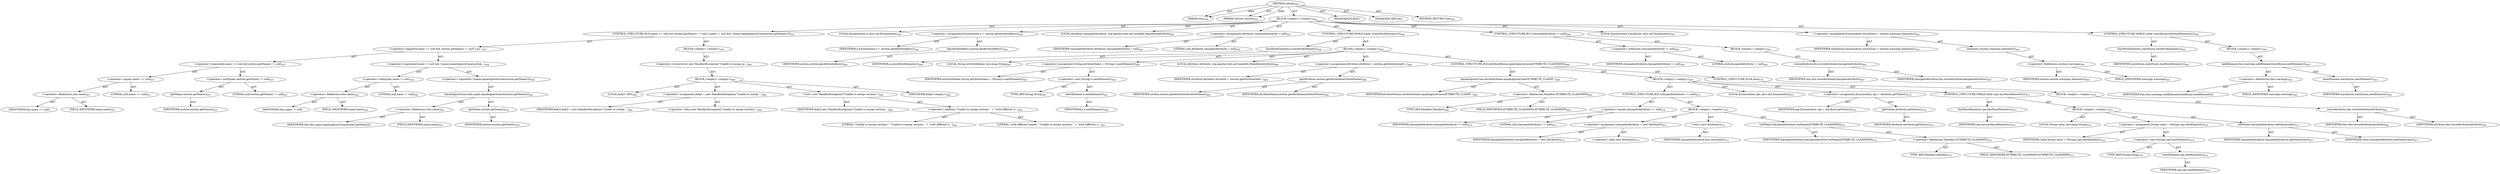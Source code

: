 digraph "merge" {  
"111669149715" [label = <(METHOD,merge)<SUB>456</SUB>> ]
"115964117003" [label = <(PARAM,this)<SUB>456</SUB>> ]
"115964117038" [label = <(PARAM,Section section)<SUB>456</SUB>> ]
"25769803821" [label = <(BLOCK,&lt;empty&gt;,&lt;empty&gt;)<SUB>456</SUB>> ]
"47244640279" [label = <(CONTROL_STRUCTURE,IF,if (name == null &amp;&amp; section.getName() != null || name != null &amp;&amp; !(name.equalsIgnoreCase(section.getName()))))<SUB>457</SUB>> ]
"30064771279" [label = <(&lt;operator&gt;.logicalOr,name == null &amp;&amp; section.getName() != null || na...)<SUB>457</SUB>> ]
"30064771280" [label = <(&lt;operator&gt;.logicalAnd,name == null &amp;&amp; section.getName() != null)<SUB>457</SUB>> ]
"30064771281" [label = <(&lt;operator&gt;.equals,name == null)<SUB>457</SUB>> ]
"30064771282" [label = <(&lt;operator&gt;.fieldAccess,this.name)<SUB>457</SUB>> ]
"68719476910" [label = <(IDENTIFIER,this,name == null)> ]
"55834574895" [label = <(FIELD_IDENTIFIER,name,name)<SUB>457</SUB>> ]
"90194313268" [label = <(LITERAL,null,name == null)<SUB>457</SUB>> ]
"30064771283" [label = <(&lt;operator&gt;.notEquals,section.getName() != null)<SUB>457</SUB>> ]
"30064771284" [label = <(getName,section.getName())<SUB>457</SUB>> ]
"68719476911" [label = <(IDENTIFIER,section,section.getName())<SUB>457</SUB>> ]
"90194313269" [label = <(LITERAL,null,section.getName() != null)<SUB>457</SUB>> ]
"30064771285" [label = <(&lt;operator&gt;.logicalAnd,name != null &amp;&amp; !(name.equalsIgnoreCase(section...)<SUB>458</SUB>> ]
"30064771286" [label = <(&lt;operator&gt;.notEquals,name != null)<SUB>458</SUB>> ]
"30064771287" [label = <(&lt;operator&gt;.fieldAccess,this.name)<SUB>458</SUB>> ]
"68719476912" [label = <(IDENTIFIER,this,name != null)> ]
"55834574896" [label = <(FIELD_IDENTIFIER,name,name)<SUB>458</SUB>> ]
"90194313270" [label = <(LITERAL,null,name != null)<SUB>458</SUB>> ]
"30064771288" [label = <(&lt;operator&gt;.logicalNot,!(name.equalsIgnoreCase(section.getName())))<SUB>459</SUB>> ]
"30064771289" [label = <(equalsIgnoreCase,this.name.equalsIgnoreCase(section.getName()))<SUB>459</SUB>> ]
"30064771290" [label = <(&lt;operator&gt;.fieldAccess,this.name)<SUB>459</SUB>> ]
"68719476913" [label = <(IDENTIFIER,this,this.name.equalsIgnoreCase(section.getName()))> ]
"55834574897" [label = <(FIELD_IDENTIFIER,name,name)<SUB>459</SUB>> ]
"30064771291" [label = <(getName,section.getName())<SUB>459</SUB>> ]
"68719476914" [label = <(IDENTIFIER,section,section.getName())<SUB>459</SUB>> ]
"25769803822" [label = <(BLOCK,&lt;empty&gt;,&lt;empty&gt;)<SUB>459</SUB>> ]
"30064771292" [label = <(&lt;operator&gt;.throw,throw new ManifestException(&quot;Unable to merge se...)<SUB>460</SUB>> ]
"25769803823" [label = <(BLOCK,&lt;empty&gt;,&lt;empty&gt;)<SUB>460</SUB>> ]
"94489280531" [label = <(LOCAL,$obj3: ANY)<SUB>460</SUB>> ]
"30064771293" [label = <(&lt;operator&gt;.assignment,$obj3 = new ManifestException(&quot;Unable to merge ...)<SUB>460</SUB>> ]
"68719476915" [label = <(IDENTIFIER,$obj3,$obj3 = new ManifestException(&quot;Unable to merge ...)<SUB>460</SUB>> ]
"30064771294" [label = <(&lt;operator&gt;.alloc,new ManifestException(&quot;Unable to merge sections...)<SUB>460</SUB>> ]
"30064771295" [label = <(&lt;init&gt;,new ManifestException(&quot;Unable to merge sections...)<SUB>460</SUB>> ]
"68719476916" [label = <(IDENTIFIER,$obj3,new ManifestException(&quot;Unable to merge sections...)<SUB>460</SUB>> ]
"30064771296" [label = <(&lt;operator&gt;.addition,&quot;Unable to merge sections &quot; + &quot;with different n...)<SUB>460</SUB>> ]
"90194313271" [label = <(LITERAL,&quot;Unable to merge sections &quot;,&quot;Unable to merge sections &quot; + &quot;with different n...)<SUB>460</SUB>> ]
"90194313272" [label = <(LITERAL,&quot;with different names&quot;,&quot;Unable to merge sections &quot; + &quot;with different n...)<SUB>461</SUB>> ]
"68719476917" [label = <(IDENTIFIER,$obj3,&lt;empty&gt;)<SUB>460</SUB>> ]
"94489280532" [label = <(LOCAL,Enumeration e: java.util.Enumeration)<SUB>464</SUB>> ]
"30064771297" [label = <(&lt;operator&gt;.assignment,Enumeration e = section.getAttributeKeys())<SUB>464</SUB>> ]
"68719476918" [label = <(IDENTIFIER,e,Enumeration e = section.getAttributeKeys())<SUB>464</SUB>> ]
"30064771298" [label = <(getAttributeKeys,section.getAttributeKeys())<SUB>464</SUB>> ]
"68719476919" [label = <(IDENTIFIER,section,section.getAttributeKeys())<SUB>464</SUB>> ]
"94489280533" [label = <(LOCAL,Attribute classpathAttribute: org.apache.tools.ant.taskdefs.Manifest$Attribute)<SUB>465</SUB>> ]
"30064771299" [label = <(&lt;operator&gt;.assignment,Attribute classpathAttribute = null)<SUB>465</SUB>> ]
"68719476920" [label = <(IDENTIFIER,classpathAttribute,Attribute classpathAttribute = null)<SUB>465</SUB>> ]
"90194313273" [label = <(LITERAL,null,Attribute classpathAttribute = null)<SUB>465</SUB>> ]
"47244640280" [label = <(CONTROL_STRUCTURE,WHILE,while (e.hasMoreElements()))<SUB>466</SUB>> ]
"30064771300" [label = <(hasMoreElements,e.hasMoreElements())<SUB>466</SUB>> ]
"68719476921" [label = <(IDENTIFIER,e,e.hasMoreElements())<SUB>466</SUB>> ]
"25769803824" [label = <(BLOCK,&lt;empty&gt;,&lt;empty&gt;)<SUB>466</SUB>> ]
"94489280534" [label = <(LOCAL,String attributeName: java.lang.String)<SUB>467</SUB>> ]
"30064771301" [label = <(&lt;operator&gt;.assignment,String attributeName = (String) e.nextElement())<SUB>467</SUB>> ]
"68719476922" [label = <(IDENTIFIER,attributeName,String attributeName = (String) e.nextElement())<SUB>467</SUB>> ]
"30064771302" [label = <(&lt;operator&gt;.cast,(String) e.nextElement())<SUB>467</SUB>> ]
"180388626441" [label = <(TYPE_REF,String,String)<SUB>467</SUB>> ]
"30064771303" [label = <(nextElement,e.nextElement())<SUB>467</SUB>> ]
"68719476923" [label = <(IDENTIFIER,e,e.nextElement())<SUB>467</SUB>> ]
"94489280535" [label = <(LOCAL,Attribute attribute: org.apache.tools.ant.taskdefs.Manifest$Attribute)<SUB>468</SUB>> ]
"30064771304" [label = <(&lt;operator&gt;.assignment,Attribute attribute = section.getAttribute(attr...)<SUB>468</SUB>> ]
"68719476924" [label = <(IDENTIFIER,attribute,Attribute attribute = section.getAttribute(attr...)<SUB>468</SUB>> ]
"30064771305" [label = <(getAttribute,section.getAttribute(attributeName))<SUB>468</SUB>> ]
"68719476925" [label = <(IDENTIFIER,section,section.getAttribute(attributeName))<SUB>468</SUB>> ]
"68719476926" [label = <(IDENTIFIER,attributeName,section.getAttribute(attributeName))<SUB>468</SUB>> ]
"47244640281" [label = <(CONTROL_STRUCTURE,IF,if (attributeName.equalsIgnoreCase(ATTRIBUTE_CLASSPATH)))<SUB>469</SUB>> ]
"30064771306" [label = <(equalsIgnoreCase,attributeName.equalsIgnoreCase(ATTRIBUTE_CLASSP...)<SUB>469</SUB>> ]
"68719476927" [label = <(IDENTIFIER,attributeName,attributeName.equalsIgnoreCase(ATTRIBUTE_CLASSP...)<SUB>469</SUB>> ]
"30064771307" [label = <(&lt;operator&gt;.fieldAccess,Manifest.ATTRIBUTE_CLASSPATH)<SUB>469</SUB>> ]
"180388626442" [label = <(TYPE_REF,Manifest,Manifest)<SUB>469</SUB>> ]
"55834574898" [label = <(FIELD_IDENTIFIER,ATTRIBUTE_CLASSPATH,ATTRIBUTE_CLASSPATH)<SUB>469</SUB>> ]
"25769803825" [label = <(BLOCK,&lt;empty&gt;,&lt;empty&gt;)<SUB>469</SUB>> ]
"47244640282" [label = <(CONTROL_STRUCTURE,IF,if (classpathAttribute == null))<SUB>470</SUB>> ]
"30064771308" [label = <(&lt;operator&gt;.equals,classpathAttribute == null)<SUB>470</SUB>> ]
"68719476928" [label = <(IDENTIFIER,classpathAttribute,classpathAttribute == null)<SUB>470</SUB>> ]
"90194313274" [label = <(LITERAL,null,classpathAttribute == null)<SUB>470</SUB>> ]
"25769803826" [label = <(BLOCK,&lt;empty&gt;,&lt;empty&gt;)<SUB>470</SUB>> ]
"30064771309" [label = <(&lt;operator&gt;.assignment,classpathAttribute = new Attribute())<SUB>471</SUB>> ]
"68719476929" [label = <(IDENTIFIER,classpathAttribute,classpathAttribute = new Attribute())<SUB>471</SUB>> ]
"30064771310" [label = <(&lt;operator&gt;.alloc,new Attribute())<SUB>471</SUB>> ]
"30064771311" [label = <(&lt;init&gt;,new Attribute())<SUB>471</SUB>> ]
"68719476930" [label = <(IDENTIFIER,classpathAttribute,new Attribute())<SUB>471</SUB>> ]
"30064771312" [label = <(setName,classpathAttribute.setName(ATTRIBUTE_CLASSPATH))<SUB>472</SUB>> ]
"68719476931" [label = <(IDENTIFIER,classpathAttribute,classpathAttribute.setName(ATTRIBUTE_CLASSPATH))<SUB>472</SUB>> ]
"30064771313" [label = <(&lt;operator&gt;.fieldAccess,Manifest.ATTRIBUTE_CLASSPATH)<SUB>472</SUB>> ]
"180388626443" [label = <(TYPE_REF,Manifest,Manifest)<SUB>472</SUB>> ]
"55834574899" [label = <(FIELD_IDENTIFIER,ATTRIBUTE_CLASSPATH,ATTRIBUTE_CLASSPATH)<SUB>472</SUB>> ]
"94489280536" [label = <(LOCAL,Enumeration cpe: java.util.Enumeration)<SUB>474</SUB>> ]
"30064771314" [label = <(&lt;operator&gt;.assignment,Enumeration cpe = attribute.getValues())<SUB>474</SUB>> ]
"68719476932" [label = <(IDENTIFIER,cpe,Enumeration cpe = attribute.getValues())<SUB>474</SUB>> ]
"30064771315" [label = <(getValues,attribute.getValues())<SUB>474</SUB>> ]
"68719476933" [label = <(IDENTIFIER,attribute,attribute.getValues())<SUB>474</SUB>> ]
"47244640283" [label = <(CONTROL_STRUCTURE,WHILE,while (cpe.hasMoreElements()))<SUB>475</SUB>> ]
"30064771316" [label = <(hasMoreElements,cpe.hasMoreElements())<SUB>475</SUB>> ]
"68719476934" [label = <(IDENTIFIER,cpe,cpe.hasMoreElements())<SUB>475</SUB>> ]
"25769803827" [label = <(BLOCK,&lt;empty&gt;,&lt;empty&gt;)<SUB>475</SUB>> ]
"94489280537" [label = <(LOCAL,String value: java.lang.String)<SUB>476</SUB>> ]
"30064771317" [label = <(&lt;operator&gt;.assignment,String value = (String) cpe.nextElement())<SUB>476</SUB>> ]
"68719476935" [label = <(IDENTIFIER,value,String value = (String) cpe.nextElement())<SUB>476</SUB>> ]
"30064771318" [label = <(&lt;operator&gt;.cast,(String) cpe.nextElement())<SUB>476</SUB>> ]
"180388626444" [label = <(TYPE_REF,String,String)<SUB>476</SUB>> ]
"30064771319" [label = <(nextElement,cpe.nextElement())<SUB>476</SUB>> ]
"68719476936" [label = <(IDENTIFIER,cpe,cpe.nextElement())<SUB>476</SUB>> ]
"30064771320" [label = <(addValue,classpathAttribute.addValue(value))<SUB>477</SUB>> ]
"68719476937" [label = <(IDENTIFIER,classpathAttribute,classpathAttribute.addValue(value))<SUB>477</SUB>> ]
"68719476938" [label = <(IDENTIFIER,value,classpathAttribute.addValue(value))<SUB>477</SUB>> ]
"47244640284" [label = <(CONTROL_STRUCTURE,ELSE,else)<SUB>479</SUB>> ]
"25769803828" [label = <(BLOCK,&lt;empty&gt;,&lt;empty&gt;)<SUB>479</SUB>> ]
"30064771321" [label = <(storeAttribute,this.storeAttribute(attribute))<SUB>481</SUB>> ]
"68719476752" [label = <(IDENTIFIER,this,this.storeAttribute(attribute))<SUB>481</SUB>> ]
"68719476939" [label = <(IDENTIFIER,attribute,this.storeAttribute(attribute))<SUB>481</SUB>> ]
"47244640285" [label = <(CONTROL_STRUCTURE,IF,if (classpathAttribute != null))<SUB>485</SUB>> ]
"30064771322" [label = <(&lt;operator&gt;.notEquals,classpathAttribute != null)<SUB>485</SUB>> ]
"68719476940" [label = <(IDENTIFIER,classpathAttribute,classpathAttribute != null)<SUB>485</SUB>> ]
"90194313275" [label = <(LITERAL,null,classpathAttribute != null)<SUB>485</SUB>> ]
"25769803829" [label = <(BLOCK,&lt;empty&gt;,&lt;empty&gt;)<SUB>485</SUB>> ]
"30064771323" [label = <(storeAttribute,this.storeAttribute(classpathAttribute))<SUB>487</SUB>> ]
"68719476753" [label = <(IDENTIFIER,this,this.storeAttribute(classpathAttribute))<SUB>487</SUB>> ]
"68719476941" [label = <(IDENTIFIER,classpathAttribute,this.storeAttribute(classpathAttribute))<SUB>487</SUB>> ]
"94489280538" [label = <(LOCAL,Enumeration warnEnum: java.util.Enumeration)<SUB>491</SUB>> ]
"30064771324" [label = <(&lt;operator&gt;.assignment,Enumeration warnEnum = section.warnings.elements())<SUB>491</SUB>> ]
"68719476942" [label = <(IDENTIFIER,warnEnum,Enumeration warnEnum = section.warnings.elements())<SUB>491</SUB>> ]
"30064771325" [label = <(elements,section.warnings.elements())<SUB>491</SUB>> ]
"30064771326" [label = <(&lt;operator&gt;.fieldAccess,section.warnings)<SUB>491</SUB>> ]
"68719476943" [label = <(IDENTIFIER,section,section.warnings.elements())<SUB>491</SUB>> ]
"55834574900" [label = <(FIELD_IDENTIFIER,warnings,warnings)<SUB>491</SUB>> ]
"47244640286" [label = <(CONTROL_STRUCTURE,WHILE,while (warnEnum.hasMoreElements()))<SUB>492</SUB>> ]
"30064771327" [label = <(hasMoreElements,warnEnum.hasMoreElements())<SUB>492</SUB>> ]
"68719476944" [label = <(IDENTIFIER,warnEnum,warnEnum.hasMoreElements())<SUB>492</SUB>> ]
"25769803830" [label = <(BLOCK,&lt;empty&gt;,&lt;empty&gt;)<SUB>492</SUB>> ]
"30064771328" [label = <(addElement,this.warnings.addElement(warnEnum.nextElement()))<SUB>493</SUB>> ]
"30064771329" [label = <(&lt;operator&gt;.fieldAccess,this.warnings)<SUB>493</SUB>> ]
"68719476945" [label = <(IDENTIFIER,this,this.warnings.addElement(warnEnum.nextElement()))> ]
"55834574901" [label = <(FIELD_IDENTIFIER,warnings,warnings)<SUB>493</SUB>> ]
"30064771330" [label = <(nextElement,warnEnum.nextElement())<SUB>493</SUB>> ]
"68719476946" [label = <(IDENTIFIER,warnEnum,warnEnum.nextElement())<SUB>493</SUB>> ]
"133143986240" [label = <(MODIFIER,PUBLIC)> ]
"133143986241" [label = <(MODIFIER,VIRTUAL)> ]
"128849018899" [label = <(METHOD_RETURN,void)<SUB>456</SUB>> ]
  "111669149715" -> "115964117003"  [ label = "AST: "] 
  "111669149715" -> "115964117038"  [ label = "AST: "] 
  "111669149715" -> "25769803821"  [ label = "AST: "] 
  "111669149715" -> "133143986240"  [ label = "AST: "] 
  "111669149715" -> "133143986241"  [ label = "AST: "] 
  "111669149715" -> "128849018899"  [ label = "AST: "] 
  "25769803821" -> "47244640279"  [ label = "AST: "] 
  "25769803821" -> "94489280532"  [ label = "AST: "] 
  "25769803821" -> "30064771297"  [ label = "AST: "] 
  "25769803821" -> "94489280533"  [ label = "AST: "] 
  "25769803821" -> "30064771299"  [ label = "AST: "] 
  "25769803821" -> "47244640280"  [ label = "AST: "] 
  "25769803821" -> "47244640285"  [ label = "AST: "] 
  "25769803821" -> "94489280538"  [ label = "AST: "] 
  "25769803821" -> "30064771324"  [ label = "AST: "] 
  "25769803821" -> "47244640286"  [ label = "AST: "] 
  "47244640279" -> "30064771279"  [ label = "AST: "] 
  "47244640279" -> "25769803822"  [ label = "AST: "] 
  "30064771279" -> "30064771280"  [ label = "AST: "] 
  "30064771279" -> "30064771285"  [ label = "AST: "] 
  "30064771280" -> "30064771281"  [ label = "AST: "] 
  "30064771280" -> "30064771283"  [ label = "AST: "] 
  "30064771281" -> "30064771282"  [ label = "AST: "] 
  "30064771281" -> "90194313268"  [ label = "AST: "] 
  "30064771282" -> "68719476910"  [ label = "AST: "] 
  "30064771282" -> "55834574895"  [ label = "AST: "] 
  "30064771283" -> "30064771284"  [ label = "AST: "] 
  "30064771283" -> "90194313269"  [ label = "AST: "] 
  "30064771284" -> "68719476911"  [ label = "AST: "] 
  "30064771285" -> "30064771286"  [ label = "AST: "] 
  "30064771285" -> "30064771288"  [ label = "AST: "] 
  "30064771286" -> "30064771287"  [ label = "AST: "] 
  "30064771286" -> "90194313270"  [ label = "AST: "] 
  "30064771287" -> "68719476912"  [ label = "AST: "] 
  "30064771287" -> "55834574896"  [ label = "AST: "] 
  "30064771288" -> "30064771289"  [ label = "AST: "] 
  "30064771289" -> "30064771290"  [ label = "AST: "] 
  "30064771289" -> "30064771291"  [ label = "AST: "] 
  "30064771290" -> "68719476913"  [ label = "AST: "] 
  "30064771290" -> "55834574897"  [ label = "AST: "] 
  "30064771291" -> "68719476914"  [ label = "AST: "] 
  "25769803822" -> "30064771292"  [ label = "AST: "] 
  "30064771292" -> "25769803823"  [ label = "AST: "] 
  "25769803823" -> "94489280531"  [ label = "AST: "] 
  "25769803823" -> "30064771293"  [ label = "AST: "] 
  "25769803823" -> "30064771295"  [ label = "AST: "] 
  "25769803823" -> "68719476917"  [ label = "AST: "] 
  "30064771293" -> "68719476915"  [ label = "AST: "] 
  "30064771293" -> "30064771294"  [ label = "AST: "] 
  "30064771295" -> "68719476916"  [ label = "AST: "] 
  "30064771295" -> "30064771296"  [ label = "AST: "] 
  "30064771296" -> "90194313271"  [ label = "AST: "] 
  "30064771296" -> "90194313272"  [ label = "AST: "] 
  "30064771297" -> "68719476918"  [ label = "AST: "] 
  "30064771297" -> "30064771298"  [ label = "AST: "] 
  "30064771298" -> "68719476919"  [ label = "AST: "] 
  "30064771299" -> "68719476920"  [ label = "AST: "] 
  "30064771299" -> "90194313273"  [ label = "AST: "] 
  "47244640280" -> "30064771300"  [ label = "AST: "] 
  "47244640280" -> "25769803824"  [ label = "AST: "] 
  "30064771300" -> "68719476921"  [ label = "AST: "] 
  "25769803824" -> "94489280534"  [ label = "AST: "] 
  "25769803824" -> "30064771301"  [ label = "AST: "] 
  "25769803824" -> "94489280535"  [ label = "AST: "] 
  "25769803824" -> "30064771304"  [ label = "AST: "] 
  "25769803824" -> "47244640281"  [ label = "AST: "] 
  "30064771301" -> "68719476922"  [ label = "AST: "] 
  "30064771301" -> "30064771302"  [ label = "AST: "] 
  "30064771302" -> "180388626441"  [ label = "AST: "] 
  "30064771302" -> "30064771303"  [ label = "AST: "] 
  "30064771303" -> "68719476923"  [ label = "AST: "] 
  "30064771304" -> "68719476924"  [ label = "AST: "] 
  "30064771304" -> "30064771305"  [ label = "AST: "] 
  "30064771305" -> "68719476925"  [ label = "AST: "] 
  "30064771305" -> "68719476926"  [ label = "AST: "] 
  "47244640281" -> "30064771306"  [ label = "AST: "] 
  "47244640281" -> "25769803825"  [ label = "AST: "] 
  "47244640281" -> "47244640284"  [ label = "AST: "] 
  "30064771306" -> "68719476927"  [ label = "AST: "] 
  "30064771306" -> "30064771307"  [ label = "AST: "] 
  "30064771307" -> "180388626442"  [ label = "AST: "] 
  "30064771307" -> "55834574898"  [ label = "AST: "] 
  "25769803825" -> "47244640282"  [ label = "AST: "] 
  "25769803825" -> "94489280536"  [ label = "AST: "] 
  "25769803825" -> "30064771314"  [ label = "AST: "] 
  "25769803825" -> "47244640283"  [ label = "AST: "] 
  "47244640282" -> "30064771308"  [ label = "AST: "] 
  "47244640282" -> "25769803826"  [ label = "AST: "] 
  "30064771308" -> "68719476928"  [ label = "AST: "] 
  "30064771308" -> "90194313274"  [ label = "AST: "] 
  "25769803826" -> "30064771309"  [ label = "AST: "] 
  "25769803826" -> "30064771311"  [ label = "AST: "] 
  "25769803826" -> "30064771312"  [ label = "AST: "] 
  "30064771309" -> "68719476929"  [ label = "AST: "] 
  "30064771309" -> "30064771310"  [ label = "AST: "] 
  "30064771311" -> "68719476930"  [ label = "AST: "] 
  "30064771312" -> "68719476931"  [ label = "AST: "] 
  "30064771312" -> "30064771313"  [ label = "AST: "] 
  "30064771313" -> "180388626443"  [ label = "AST: "] 
  "30064771313" -> "55834574899"  [ label = "AST: "] 
  "30064771314" -> "68719476932"  [ label = "AST: "] 
  "30064771314" -> "30064771315"  [ label = "AST: "] 
  "30064771315" -> "68719476933"  [ label = "AST: "] 
  "47244640283" -> "30064771316"  [ label = "AST: "] 
  "47244640283" -> "25769803827"  [ label = "AST: "] 
  "30064771316" -> "68719476934"  [ label = "AST: "] 
  "25769803827" -> "94489280537"  [ label = "AST: "] 
  "25769803827" -> "30064771317"  [ label = "AST: "] 
  "25769803827" -> "30064771320"  [ label = "AST: "] 
  "30064771317" -> "68719476935"  [ label = "AST: "] 
  "30064771317" -> "30064771318"  [ label = "AST: "] 
  "30064771318" -> "180388626444"  [ label = "AST: "] 
  "30064771318" -> "30064771319"  [ label = "AST: "] 
  "30064771319" -> "68719476936"  [ label = "AST: "] 
  "30064771320" -> "68719476937"  [ label = "AST: "] 
  "30064771320" -> "68719476938"  [ label = "AST: "] 
  "47244640284" -> "25769803828"  [ label = "AST: "] 
  "25769803828" -> "30064771321"  [ label = "AST: "] 
  "30064771321" -> "68719476752"  [ label = "AST: "] 
  "30064771321" -> "68719476939"  [ label = "AST: "] 
  "47244640285" -> "30064771322"  [ label = "AST: "] 
  "47244640285" -> "25769803829"  [ label = "AST: "] 
  "30064771322" -> "68719476940"  [ label = "AST: "] 
  "30064771322" -> "90194313275"  [ label = "AST: "] 
  "25769803829" -> "30064771323"  [ label = "AST: "] 
  "30064771323" -> "68719476753"  [ label = "AST: "] 
  "30064771323" -> "68719476941"  [ label = "AST: "] 
  "30064771324" -> "68719476942"  [ label = "AST: "] 
  "30064771324" -> "30064771325"  [ label = "AST: "] 
  "30064771325" -> "30064771326"  [ label = "AST: "] 
  "30064771326" -> "68719476943"  [ label = "AST: "] 
  "30064771326" -> "55834574900"  [ label = "AST: "] 
  "47244640286" -> "30064771327"  [ label = "AST: "] 
  "47244640286" -> "25769803830"  [ label = "AST: "] 
  "30064771327" -> "68719476944"  [ label = "AST: "] 
  "25769803830" -> "30064771328"  [ label = "AST: "] 
  "30064771328" -> "30064771329"  [ label = "AST: "] 
  "30064771328" -> "30064771330"  [ label = "AST: "] 
  "30064771329" -> "68719476945"  [ label = "AST: "] 
  "30064771329" -> "55834574901"  [ label = "AST: "] 
  "30064771330" -> "68719476946"  [ label = "AST: "] 
  "111669149715" -> "115964117003"  [ label = "DDG: "] 
  "111669149715" -> "115964117038"  [ label = "DDG: "] 
}
